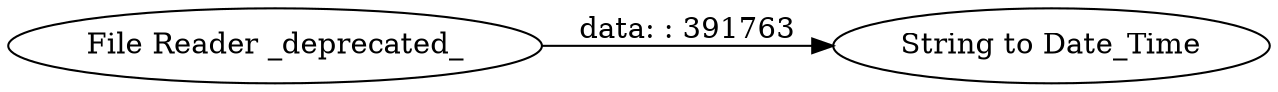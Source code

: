 digraph {
	"-4014152119160390200_33" [label="String to Date_Time"]
	"-4014152119160390200_32" [label="File Reader _deprecated_"]
	"-4014152119160390200_32" -> "-4014152119160390200_33" [label="data: : 391763"]
	rankdir=LR
}
